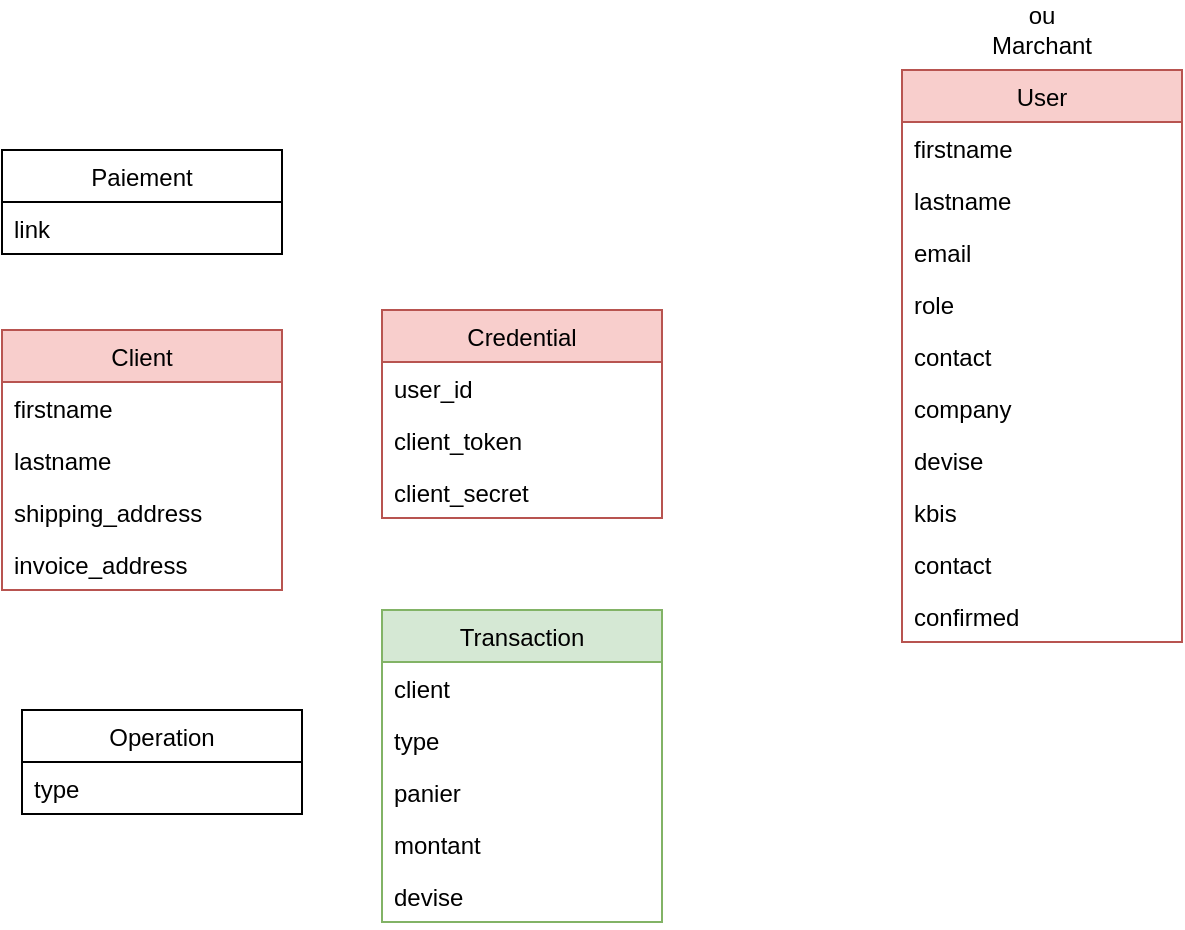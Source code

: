 <mxfile version="13.6.2" type="device"><diagram id="i5NIZKi8mcj__haxpUax" name="Page-1"><mxGraphModel dx="786" dy="572" grid="1" gridSize="10" guides="1" tooltips="1" connect="1" arrows="1" fold="1" page="1" pageScale="1" pageWidth="1169" pageHeight="827" math="0" shadow="0"><root><mxCell id="0"/><mxCell id="1" parent="0"/><mxCell id="gsXr95eewDxt4X6KzMKy-14" value="Transaction" style="swimlane;fontStyle=0;childLayout=stackLayout;horizontal=1;startSize=26;fillColor=#d5e8d4;horizontalStack=0;resizeParent=1;resizeParentMax=0;resizeLast=0;collapsible=1;marginBottom=0;strokeColor=#82b366;" parent="1" vertex="1"><mxGeometry x="240" y="350" width="140" height="156" as="geometry"/></mxCell><mxCell id="gsXr95eewDxt4X6KzMKy-15" value="client" style="text;strokeColor=none;fillColor=none;align=left;verticalAlign=top;spacingLeft=4;spacingRight=4;overflow=hidden;rotatable=0;points=[[0,0.5],[1,0.5]];portConstraint=eastwest;" parent="gsXr95eewDxt4X6KzMKy-14" vertex="1"><mxGeometry y="26" width="140" height="26" as="geometry"/></mxCell><mxCell id="gsXr95eewDxt4X6KzMKy-47" value="type" style="text;strokeColor=none;fillColor=none;align=left;verticalAlign=top;spacingLeft=4;spacingRight=4;overflow=hidden;rotatable=0;points=[[0,0.5],[1,0.5]];portConstraint=eastwest;" parent="gsXr95eewDxt4X6KzMKy-14" vertex="1"><mxGeometry y="52" width="140" height="26" as="geometry"/></mxCell><mxCell id="gsXr95eewDxt4X6KzMKy-18" value="panier" style="text;strokeColor=none;fillColor=none;align=left;verticalAlign=top;spacingLeft=4;spacingRight=4;overflow=hidden;rotatable=0;points=[[0,0.5],[1,0.5]];portConstraint=eastwest;" parent="gsXr95eewDxt4X6KzMKy-14" vertex="1"><mxGeometry y="78" width="140" height="26" as="geometry"/></mxCell><mxCell id="gsXr95eewDxt4X6KzMKy-19" value="montant" style="text;strokeColor=none;fillColor=none;align=left;verticalAlign=top;spacingLeft=4;spacingRight=4;overflow=hidden;rotatable=0;points=[[0,0.5],[1,0.5]];portConstraint=eastwest;" parent="gsXr95eewDxt4X6KzMKy-14" vertex="1"><mxGeometry y="104" width="140" height="26" as="geometry"/></mxCell><mxCell id="gsXr95eewDxt4X6KzMKy-20" value="devise" style="text;strokeColor=none;fillColor=none;align=left;verticalAlign=top;spacingLeft=4;spacingRight=4;overflow=hidden;rotatable=0;points=[[0,0.5],[1,0.5]];portConstraint=eastwest;" parent="gsXr95eewDxt4X6KzMKy-14" vertex="1"><mxGeometry y="130" width="140" height="26" as="geometry"/></mxCell><mxCell id="gsXr95eewDxt4X6KzMKy-49" value="Operation" style="swimlane;fontStyle=0;childLayout=stackLayout;horizontal=1;startSize=26;fillColor=none;horizontalStack=0;resizeParent=1;resizeParentMax=0;resizeLast=0;collapsible=1;marginBottom=0;" parent="1" vertex="1"><mxGeometry x="60" y="400" width="140" height="52" as="geometry"/></mxCell><mxCell id="gsXr95eewDxt4X6KzMKy-50" value="type" style="text;strokeColor=none;fillColor=none;align=left;verticalAlign=top;spacingLeft=4;spacingRight=4;overflow=hidden;rotatable=0;points=[[0,0.5],[1,0.5]];portConstraint=eastwest;" parent="gsXr95eewDxt4X6KzMKy-49" vertex="1"><mxGeometry y="26" width="140" height="26" as="geometry"/></mxCell><mxCell id="4uVXRtJ4dVMVvQiYDd4J-3" value="ou Marchant" style="text;html=1;strokeColor=none;fillColor=none;align=center;verticalAlign=middle;whiteSpace=wrap;rounded=0;" vertex="1" parent="1"><mxGeometry x="550" y="50" width="40" height="20" as="geometry"/></mxCell><mxCell id="gsXr95eewDxt4X6KzMKy-21" value="User" style="swimlane;fontStyle=0;childLayout=stackLayout;horizontal=1;startSize=26;fillColor=#f8cecc;horizontalStack=0;resizeParent=1;resizeParentMax=0;resizeLast=0;collapsible=1;marginBottom=0;strokeColor=#b85450;" parent="1" vertex="1"><mxGeometry x="500" y="80" width="140" height="286" as="geometry"/></mxCell><mxCell id="gsXr95eewDxt4X6KzMKy-22" value="firstname" style="text;strokeColor=none;fillColor=none;align=left;verticalAlign=top;spacingLeft=4;spacingRight=4;overflow=hidden;rotatable=0;points=[[0,0.5],[1,0.5]];portConstraint=eastwest;" parent="gsXr95eewDxt4X6KzMKy-21" vertex="1"><mxGeometry y="26" width="140" height="26" as="geometry"/></mxCell><mxCell id="4uVXRtJ4dVMVvQiYDd4J-1" value="lastname" style="text;strokeColor=none;fillColor=none;align=left;verticalAlign=top;spacingLeft=4;spacingRight=4;overflow=hidden;rotatable=0;points=[[0,0.5],[1,0.5]];portConstraint=eastwest;" vertex="1" parent="gsXr95eewDxt4X6KzMKy-21"><mxGeometry y="52" width="140" height="26" as="geometry"/></mxCell><mxCell id="4uVXRtJ4dVMVvQiYDd4J-6" value="email" style="text;strokeColor=none;fillColor=none;align=left;verticalAlign=top;spacingLeft=4;spacingRight=4;overflow=hidden;rotatable=0;points=[[0,0.5],[1,0.5]];portConstraint=eastwest;" vertex="1" parent="gsXr95eewDxt4X6KzMKy-21"><mxGeometry y="78" width="140" height="26" as="geometry"/></mxCell><mxCell id="4uVXRtJ4dVMVvQiYDd4J-2" value="role" style="text;strokeColor=none;fillColor=none;align=left;verticalAlign=top;spacingLeft=4;spacingRight=4;overflow=hidden;rotatable=0;points=[[0,0.5],[1,0.5]];portConstraint=eastwest;" vertex="1" parent="gsXr95eewDxt4X6KzMKy-21"><mxGeometry y="104" width="140" height="26" as="geometry"/></mxCell><mxCell id="gsXr95eewDxt4X6KzMKy-24" value="contact" style="text;strokeColor=none;fillColor=none;align=left;verticalAlign=top;spacingLeft=4;spacingRight=4;overflow=hidden;rotatable=0;points=[[0,0.5],[1,0.5]];portConstraint=eastwest;" parent="gsXr95eewDxt4X6KzMKy-21" vertex="1"><mxGeometry y="130" width="140" height="26" as="geometry"/></mxCell><mxCell id="4uVXRtJ4dVMVvQiYDd4J-4" value="company" style="text;strokeColor=none;fillColor=none;align=left;verticalAlign=top;spacingLeft=4;spacingRight=4;overflow=hidden;rotatable=0;points=[[0,0.5],[1,0.5]];portConstraint=eastwest;" vertex="1" parent="gsXr95eewDxt4X6KzMKy-21"><mxGeometry y="156" width="140" height="26" as="geometry"/></mxCell><mxCell id="gsXr95eewDxt4X6KzMKy-25" value="devise" style="text;strokeColor=none;fillColor=none;align=left;verticalAlign=top;spacingLeft=4;spacingRight=4;overflow=hidden;rotatable=0;points=[[0,0.5],[1,0.5]];portConstraint=eastwest;" parent="gsXr95eewDxt4X6KzMKy-21" vertex="1"><mxGeometry y="182" width="140" height="26" as="geometry"/></mxCell><mxCell id="gsXr95eewDxt4X6KzMKy-3" value="kbis" style="text;strokeColor=none;fillColor=none;align=left;verticalAlign=top;spacingLeft=4;spacingRight=4;overflow=hidden;rotatable=0;points=[[0,0.5],[1,0.5]];portConstraint=eastwest;" parent="gsXr95eewDxt4X6KzMKy-21" vertex="1"><mxGeometry y="208" width="140" height="26" as="geometry"/></mxCell><mxCell id="gsXr95eewDxt4X6KzMKy-4" value="contact" style="text;strokeColor=none;fillColor=none;align=left;verticalAlign=top;spacingLeft=4;spacingRight=4;overflow=hidden;rotatable=0;points=[[0,0.5],[1,0.5]];portConstraint=eastwest;" parent="gsXr95eewDxt4X6KzMKy-21" vertex="1"><mxGeometry y="234" width="140" height="26" as="geometry"/></mxCell><mxCell id="4uVXRtJ4dVMVvQiYDd4J-5" value="confirmed" style="text;strokeColor=none;fillColor=none;align=left;verticalAlign=top;spacingLeft=4;spacingRight=4;overflow=hidden;rotatable=0;points=[[0,0.5],[1,0.5]];portConstraint=eastwest;" vertex="1" parent="gsXr95eewDxt4X6KzMKy-21"><mxGeometry y="260" width="140" height="26" as="geometry"/></mxCell><mxCell id="gsXr95eewDxt4X6KzMKy-28" value="Credential" style="swimlane;fontStyle=0;childLayout=stackLayout;horizontal=1;startSize=26;fillColor=#f8cecc;horizontalStack=0;resizeParent=1;resizeParentMax=0;resizeLast=0;collapsible=1;marginBottom=0;strokeColor=#b85450;" parent="1" vertex="1"><mxGeometry x="240" y="200" width="140" height="104" as="geometry"/></mxCell><mxCell id="gsXr95eewDxt4X6KzMKy-29" value="user_id" style="text;strokeColor=none;fillColor=none;align=left;verticalAlign=top;spacingLeft=4;spacingRight=4;overflow=hidden;rotatable=0;points=[[0,0.5],[1,0.5]];portConstraint=eastwest;" parent="gsXr95eewDxt4X6KzMKy-28" vertex="1"><mxGeometry y="26" width="140" height="26" as="geometry"/></mxCell><mxCell id="gsXr95eewDxt4X6KzMKy-30" value="client_token" style="text;strokeColor=none;fillColor=none;align=left;verticalAlign=top;spacingLeft=4;spacingRight=4;overflow=hidden;rotatable=0;points=[[0,0.5],[1,0.5]];portConstraint=eastwest;" parent="gsXr95eewDxt4X6KzMKy-28" vertex="1"><mxGeometry y="52" width="140" height="26" as="geometry"/></mxCell><mxCell id="gsXr95eewDxt4X6KzMKy-31" value="client_secret" style="text;strokeColor=none;fillColor=none;align=left;verticalAlign=top;spacingLeft=4;spacingRight=4;overflow=hidden;rotatable=0;points=[[0,0.5],[1,0.5]];portConstraint=eastwest;" parent="gsXr95eewDxt4X6KzMKy-28" vertex="1"><mxGeometry y="78" width="140" height="26" as="geometry"/></mxCell><mxCell id="gsXr95eewDxt4X6KzMKy-36" value="Paiement" style="swimlane;fontStyle=0;childLayout=stackLayout;horizontal=1;startSize=26;fillColor=none;horizontalStack=0;resizeParent=1;resizeParentMax=0;resizeLast=0;collapsible=1;marginBottom=0;" parent="1" vertex="1"><mxGeometry x="50" y="120" width="140" height="52" as="geometry"/></mxCell><mxCell id="gsXr95eewDxt4X6KzMKy-37" value="link" style="text;strokeColor=none;fillColor=none;align=left;verticalAlign=top;spacingLeft=4;spacingRight=4;overflow=hidden;rotatable=0;points=[[0,0.5],[1,0.5]];portConstraint=eastwest;" parent="gsXr95eewDxt4X6KzMKy-36" vertex="1"><mxGeometry y="26" width="140" height="26" as="geometry"/></mxCell><mxCell id="gsXr95eewDxt4X6KzMKy-43" value="Client" style="swimlane;fontStyle=0;childLayout=stackLayout;horizontal=1;startSize=26;fillColor=#f8cecc;horizontalStack=0;resizeParent=1;resizeParentMax=0;resizeLast=0;collapsible=1;marginBottom=0;strokeColor=#b85450;" parent="1" vertex="1"><mxGeometry x="50" y="210" width="140" height="130" as="geometry"/></mxCell><mxCell id="gsXr95eewDxt4X6KzMKy-44" value="firstname" style="text;strokeColor=none;fillColor=none;align=left;verticalAlign=top;spacingLeft=4;spacingRight=4;overflow=hidden;rotatable=0;points=[[0,0.5],[1,0.5]];portConstraint=eastwest;" parent="gsXr95eewDxt4X6KzMKy-43" vertex="1"><mxGeometry y="26" width="140" height="26" as="geometry"/></mxCell><mxCell id="gsXr95eewDxt4X6KzMKy-45" value="lastname" style="text;strokeColor=none;fillColor=none;align=left;verticalAlign=top;spacingLeft=4;spacingRight=4;overflow=hidden;rotatable=0;points=[[0,0.5],[1,0.5]];portConstraint=eastwest;" parent="gsXr95eewDxt4X6KzMKy-43" vertex="1"><mxGeometry y="52" width="140" height="26" as="geometry"/></mxCell><mxCell id="gsXr95eewDxt4X6KzMKy-46" value="shipping_address" style="text;strokeColor=none;fillColor=none;align=left;verticalAlign=top;spacingLeft=4;spacingRight=4;overflow=hidden;rotatable=0;points=[[0,0.5],[1,0.5]];portConstraint=eastwest;" parent="gsXr95eewDxt4X6KzMKy-43" vertex="1"><mxGeometry y="78" width="140" height="26" as="geometry"/></mxCell><mxCell id="gsXr95eewDxt4X6KzMKy-48" value="invoice_address" style="text;strokeColor=none;fillColor=none;align=left;verticalAlign=top;spacingLeft=4;spacingRight=4;overflow=hidden;rotatable=0;points=[[0,0.5],[1,0.5]];portConstraint=eastwest;" parent="gsXr95eewDxt4X6KzMKy-43" vertex="1"><mxGeometry y="104" width="140" height="26" as="geometry"/></mxCell></root></mxGraphModel></diagram></mxfile>
